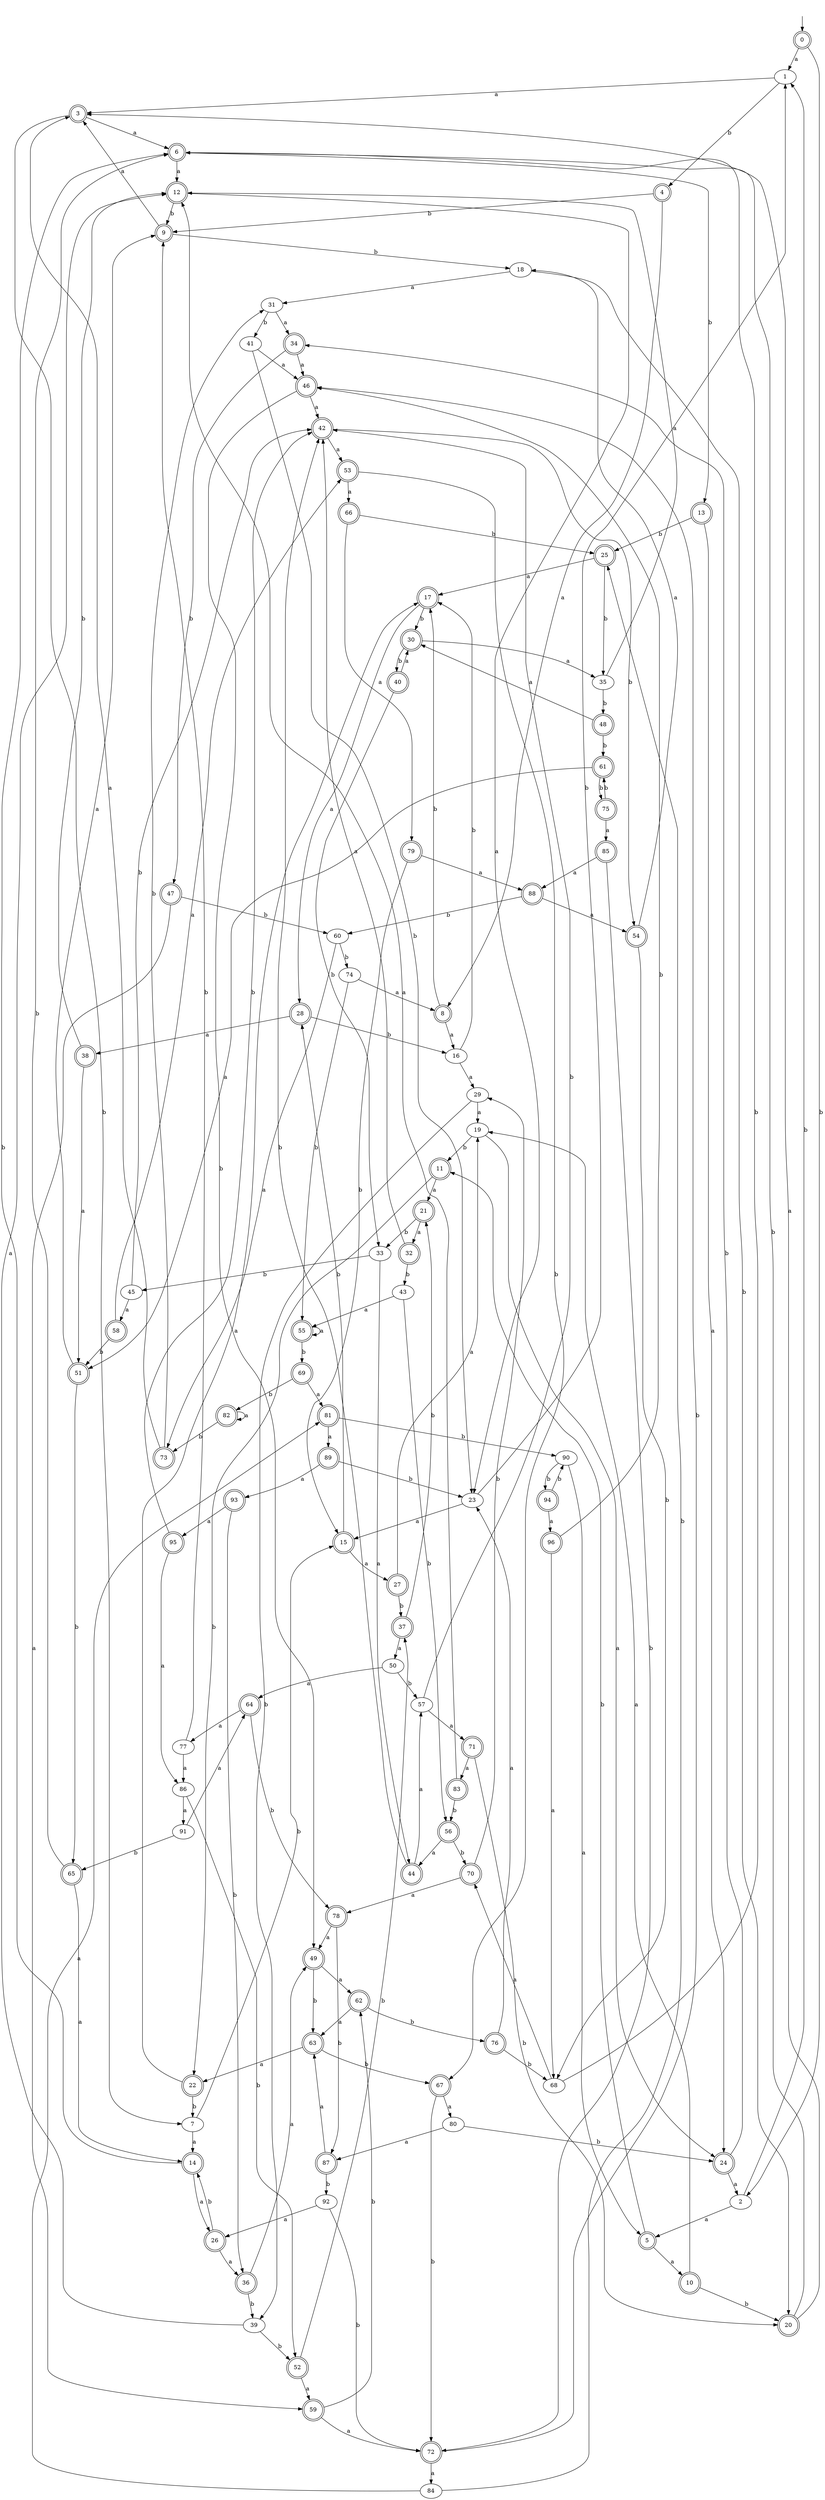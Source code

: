 digraph RandomDFA {
  __start0 [label="", shape=none];
  __start0 -> 0 [label=""];
  0 [shape=circle] [shape=doublecircle]
  0 -> 1 [label="a"]
  0 -> 2 [label="b"]
  1
  1 -> 3 [label="a"]
  1 -> 4 [label="b"]
  2
  2 -> 5 [label="a"]
  2 -> 1 [label="b"]
  3 [shape=doublecircle]
  3 -> 6 [label="a"]
  3 -> 7 [label="b"]
  4 [shape=doublecircle]
  4 -> 8 [label="a"]
  4 -> 9 [label="b"]
  5 [shape=doublecircle]
  5 -> 10 [label="a"]
  5 -> 11 [label="b"]
  6 [shape=doublecircle]
  6 -> 12 [label="a"]
  6 -> 13 [label="b"]
  7
  7 -> 14 [label="a"]
  7 -> 15 [label="b"]
  8 [shape=doublecircle]
  8 -> 16 [label="a"]
  8 -> 17 [label="b"]
  9 [shape=doublecircle]
  9 -> 3 [label="a"]
  9 -> 18 [label="b"]
  10 [shape=doublecircle]
  10 -> 19 [label="a"]
  10 -> 20 [label="b"]
  11 [shape=doublecircle]
  11 -> 21 [label="a"]
  11 -> 22 [label="b"]
  12 [shape=doublecircle]
  12 -> 23 [label="a"]
  12 -> 9 [label="b"]
  13 [shape=doublecircle]
  13 -> 24 [label="a"]
  13 -> 25 [label="b"]
  14 [shape=doublecircle]
  14 -> 26 [label="a"]
  14 -> 6 [label="b"]
  15 [shape=doublecircle]
  15 -> 27 [label="a"]
  15 -> 28 [label="b"]
  16
  16 -> 29 [label="a"]
  16 -> 17 [label="b"]
  17 [shape=doublecircle]
  17 -> 28 [label="a"]
  17 -> 30 [label="b"]
  18
  18 -> 31 [label="a"]
  18 -> 20 [label="b"]
  19
  19 -> 24 [label="a"]
  19 -> 11 [label="b"]
  20 [shape=doublecircle]
  20 -> 3 [label="a"]
  20 -> 6 [label="b"]
  21 [shape=doublecircle]
  21 -> 32 [label="a"]
  21 -> 33 [label="b"]
  22 [shape=doublecircle]
  22 -> 17 [label="a"]
  22 -> 7 [label="b"]
  23
  23 -> 15 [label="a"]
  23 -> 1 [label="b"]
  24 [shape=doublecircle]
  24 -> 2 [label="a"]
  24 -> 34 [label="b"]
  25 [shape=doublecircle]
  25 -> 17 [label="a"]
  25 -> 35 [label="b"]
  26 [shape=doublecircle]
  26 -> 36 [label="a"]
  26 -> 14 [label="b"]
  27 [shape=doublecircle]
  27 -> 19 [label="a"]
  27 -> 37 [label="b"]
  28 [shape=doublecircle]
  28 -> 38 [label="a"]
  28 -> 16 [label="b"]
  29
  29 -> 19 [label="a"]
  29 -> 39 [label="b"]
  30 [shape=doublecircle]
  30 -> 35 [label="a"]
  30 -> 40 [label="b"]
  31
  31 -> 34 [label="a"]
  31 -> 41 [label="b"]
  32 [shape=doublecircle]
  32 -> 42 [label="a"]
  32 -> 43 [label="b"]
  33
  33 -> 44 [label="a"]
  33 -> 45 [label="b"]
  34 [shape=doublecircle]
  34 -> 46 [label="a"]
  34 -> 47 [label="b"]
  35
  35 -> 12 [label="a"]
  35 -> 48 [label="b"]
  36 [shape=doublecircle]
  36 -> 49 [label="a"]
  36 -> 39 [label="b"]
  37 [shape=doublecircle]
  37 -> 50 [label="a"]
  37 -> 21 [label="b"]
  38 [shape=doublecircle]
  38 -> 51 [label="a"]
  38 -> 12 [label="b"]
  39
  39 -> 12 [label="a"]
  39 -> 52 [label="b"]
  40 [shape=doublecircle]
  40 -> 30 [label="a"]
  40 -> 33 [label="b"]
  41
  41 -> 46 [label="a"]
  41 -> 23 [label="b"]
  42 [shape=doublecircle]
  42 -> 53 [label="a"]
  42 -> 54 [label="b"]
  43
  43 -> 55 [label="a"]
  43 -> 56 [label="b"]
  44 [shape=doublecircle]
  44 -> 57 [label="a"]
  44 -> 42 [label="b"]
  45
  45 -> 58 [label="a"]
  45 -> 42 [label="b"]
  46 [shape=doublecircle]
  46 -> 42 [label="a"]
  46 -> 49 [label="b"]
  47 [shape=doublecircle]
  47 -> 59 [label="a"]
  47 -> 60 [label="b"]
  48 [shape=doublecircle]
  48 -> 30 [label="a"]
  48 -> 61 [label="b"]
  49 [shape=doublecircle]
  49 -> 62 [label="a"]
  49 -> 63 [label="b"]
  50
  50 -> 64 [label="a"]
  50 -> 57 [label="b"]
  51 [shape=doublecircle]
  51 -> 9 [label="a"]
  51 -> 65 [label="b"]
  52 [shape=doublecircle]
  52 -> 59 [label="a"]
  52 -> 37 [label="b"]
  53 [shape=doublecircle]
  53 -> 66 [label="a"]
  53 -> 67 [label="b"]
  54 [shape=doublecircle]
  54 -> 18 [label="a"]
  54 -> 68 [label="b"]
  55 [shape=doublecircle]
  55 -> 55 [label="a"]
  55 -> 69 [label="b"]
  56 [shape=doublecircle]
  56 -> 44 [label="a"]
  56 -> 70 [label="b"]
  57
  57 -> 71 [label="a"]
  57 -> 42 [label="b"]
  58 [shape=doublecircle]
  58 -> 53 [label="a"]
  58 -> 51 [label="b"]
  59 [shape=doublecircle]
  59 -> 72 [label="a"]
  59 -> 62 [label="b"]
  60
  60 -> 73 [label="a"]
  60 -> 74 [label="b"]
  61 [shape=doublecircle]
  61 -> 51 [label="a"]
  61 -> 75 [label="b"]
  62 [shape=doublecircle]
  62 -> 63 [label="a"]
  62 -> 76 [label="b"]
  63 [shape=doublecircle]
  63 -> 22 [label="a"]
  63 -> 67 [label="b"]
  64 [shape=doublecircle]
  64 -> 77 [label="a"]
  64 -> 78 [label="b"]
  65 [shape=doublecircle]
  65 -> 14 [label="a"]
  65 -> 6 [label="b"]
  66 [shape=doublecircle]
  66 -> 79 [label="a"]
  66 -> 25 [label="b"]
  67 [shape=doublecircle]
  67 -> 80 [label="a"]
  67 -> 72 [label="b"]
  68
  68 -> 70 [label="a"]
  68 -> 6 [label="b"]
  69 [shape=doublecircle]
  69 -> 81 [label="a"]
  69 -> 82 [label="b"]
  70 [shape=doublecircle]
  70 -> 78 [label="a"]
  70 -> 29 [label="b"]
  71 [shape=doublecircle]
  71 -> 83 [label="a"]
  71 -> 20 [label="b"]
  72 [shape=doublecircle]
  72 -> 84 [label="a"]
  72 -> 46 [label="b"]
  73 [shape=doublecircle]
  73 -> 3 [label="a"]
  73 -> 31 [label="b"]
  74
  74 -> 8 [label="a"]
  74 -> 55 [label="b"]
  75 [shape=doublecircle]
  75 -> 85 [label="a"]
  75 -> 61 [label="b"]
  76 [shape=doublecircle]
  76 -> 23 [label="a"]
  76 -> 68 [label="b"]
  77
  77 -> 86 [label="a"]
  77 -> 9 [label="b"]
  78 [shape=doublecircle]
  78 -> 49 [label="a"]
  78 -> 87 [label="b"]
  79 [shape=doublecircle]
  79 -> 88 [label="a"]
  79 -> 15 [label="b"]
  80
  80 -> 87 [label="a"]
  80 -> 24 [label="b"]
  81 [shape=doublecircle]
  81 -> 89 [label="a"]
  81 -> 90 [label="b"]
  82 [shape=doublecircle]
  82 -> 82 [label="a"]
  82 -> 73 [label="b"]
  83 [shape=doublecircle]
  83 -> 12 [label="a"]
  83 -> 56 [label="b"]
  84
  84 -> 81 [label="a"]
  84 -> 25 [label="b"]
  85 [shape=doublecircle]
  85 -> 88 [label="a"]
  85 -> 72 [label="b"]
  86
  86 -> 91 [label="a"]
  86 -> 52 [label="b"]
  87 [shape=doublecircle]
  87 -> 63 [label="a"]
  87 -> 92 [label="b"]
  88 [shape=doublecircle]
  88 -> 54 [label="a"]
  88 -> 60 [label="b"]
  89 [shape=doublecircle]
  89 -> 93 [label="a"]
  89 -> 23 [label="b"]
  90
  90 -> 5 [label="a"]
  90 -> 94 [label="b"]
  91
  91 -> 64 [label="a"]
  91 -> 65 [label="b"]
  92
  92 -> 26 [label="a"]
  92 -> 72 [label="b"]
  93 [shape=doublecircle]
  93 -> 95 [label="a"]
  93 -> 36 [label="b"]
  94 [shape=doublecircle]
  94 -> 96 [label="a"]
  94 -> 90 [label="b"]
  95 [shape=doublecircle]
  95 -> 86 [label="a"]
  95 -> 42 [label="b"]
  96 [shape=doublecircle]
  96 -> 68 [label="a"]
  96 -> 46 [label="b"]
}
